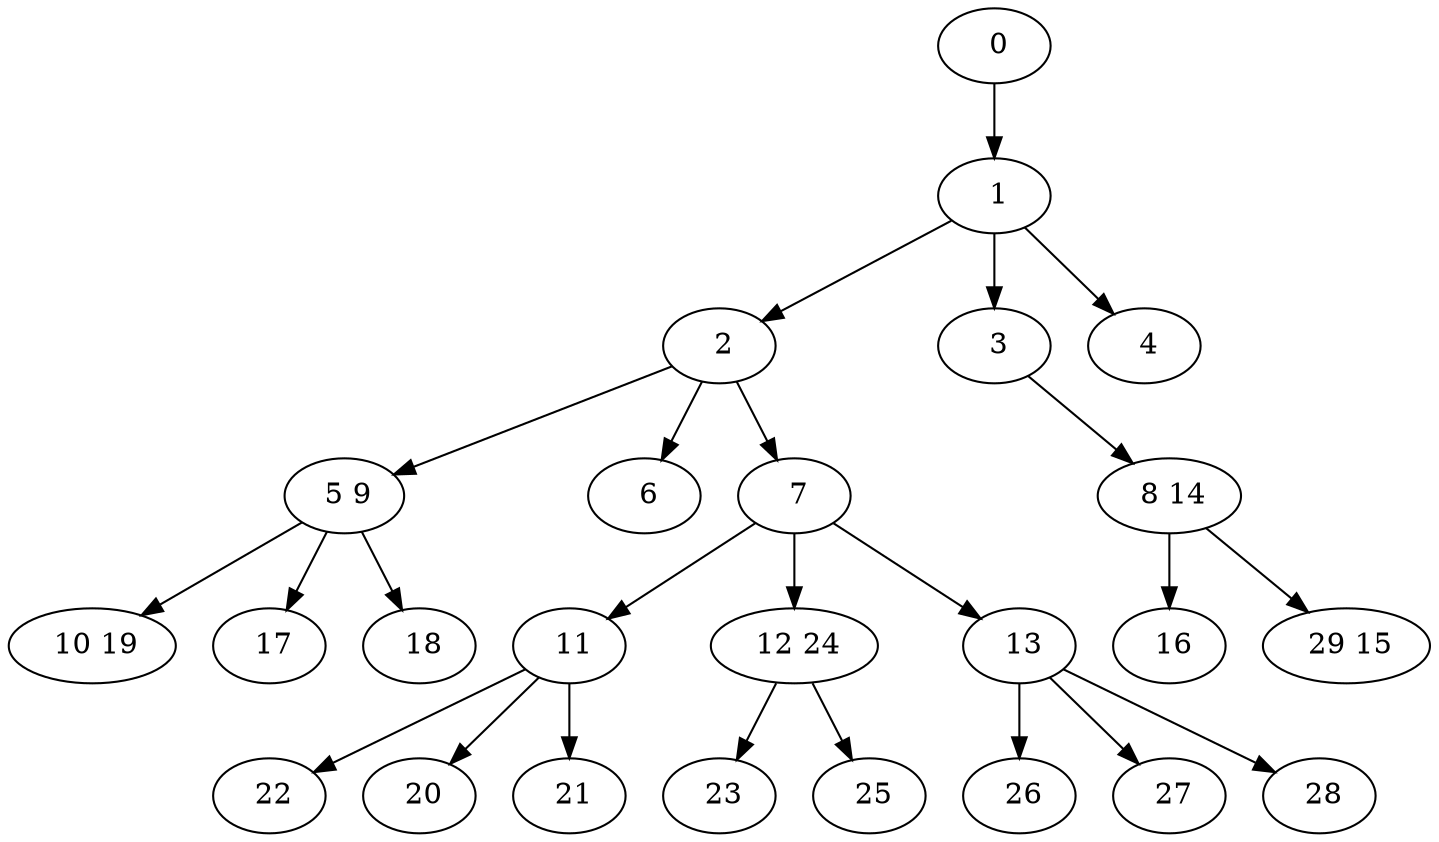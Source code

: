 digraph mytree {
" 0" -> " 1";
" 1" -> " 2";
" 1" -> " 3";
" 1" -> " 4";
" 2" -> " 5 9";
" 2" -> " 6";
" 2" -> " 7";
" 3" -> " 8 14";
" 5 9" -> " 10 19";
" 5 9" -> " 17";
" 5 9" -> " 18";
" 6";
" 7" -> " 11";
" 7" -> " 12 24";
" 7" -> " 13";
" 22";
" 8 14" -> " 16";
" 8 14" -> " 29 15";
" 10 19";
" 4";
" 11" -> " 22";
" 11" -> " 20";
" 11" -> " 21";
" 12 24" -> " 23";
" 12 24" -> " 25";
" 13" -> " 26";
" 13" -> " 27";
" 13" -> " 28";
" 17";
" 18";
" 20";
" 21";
" 23";
" 25";
" 26";
" 27";
" 28";
" 16";
" 29 15";
}
